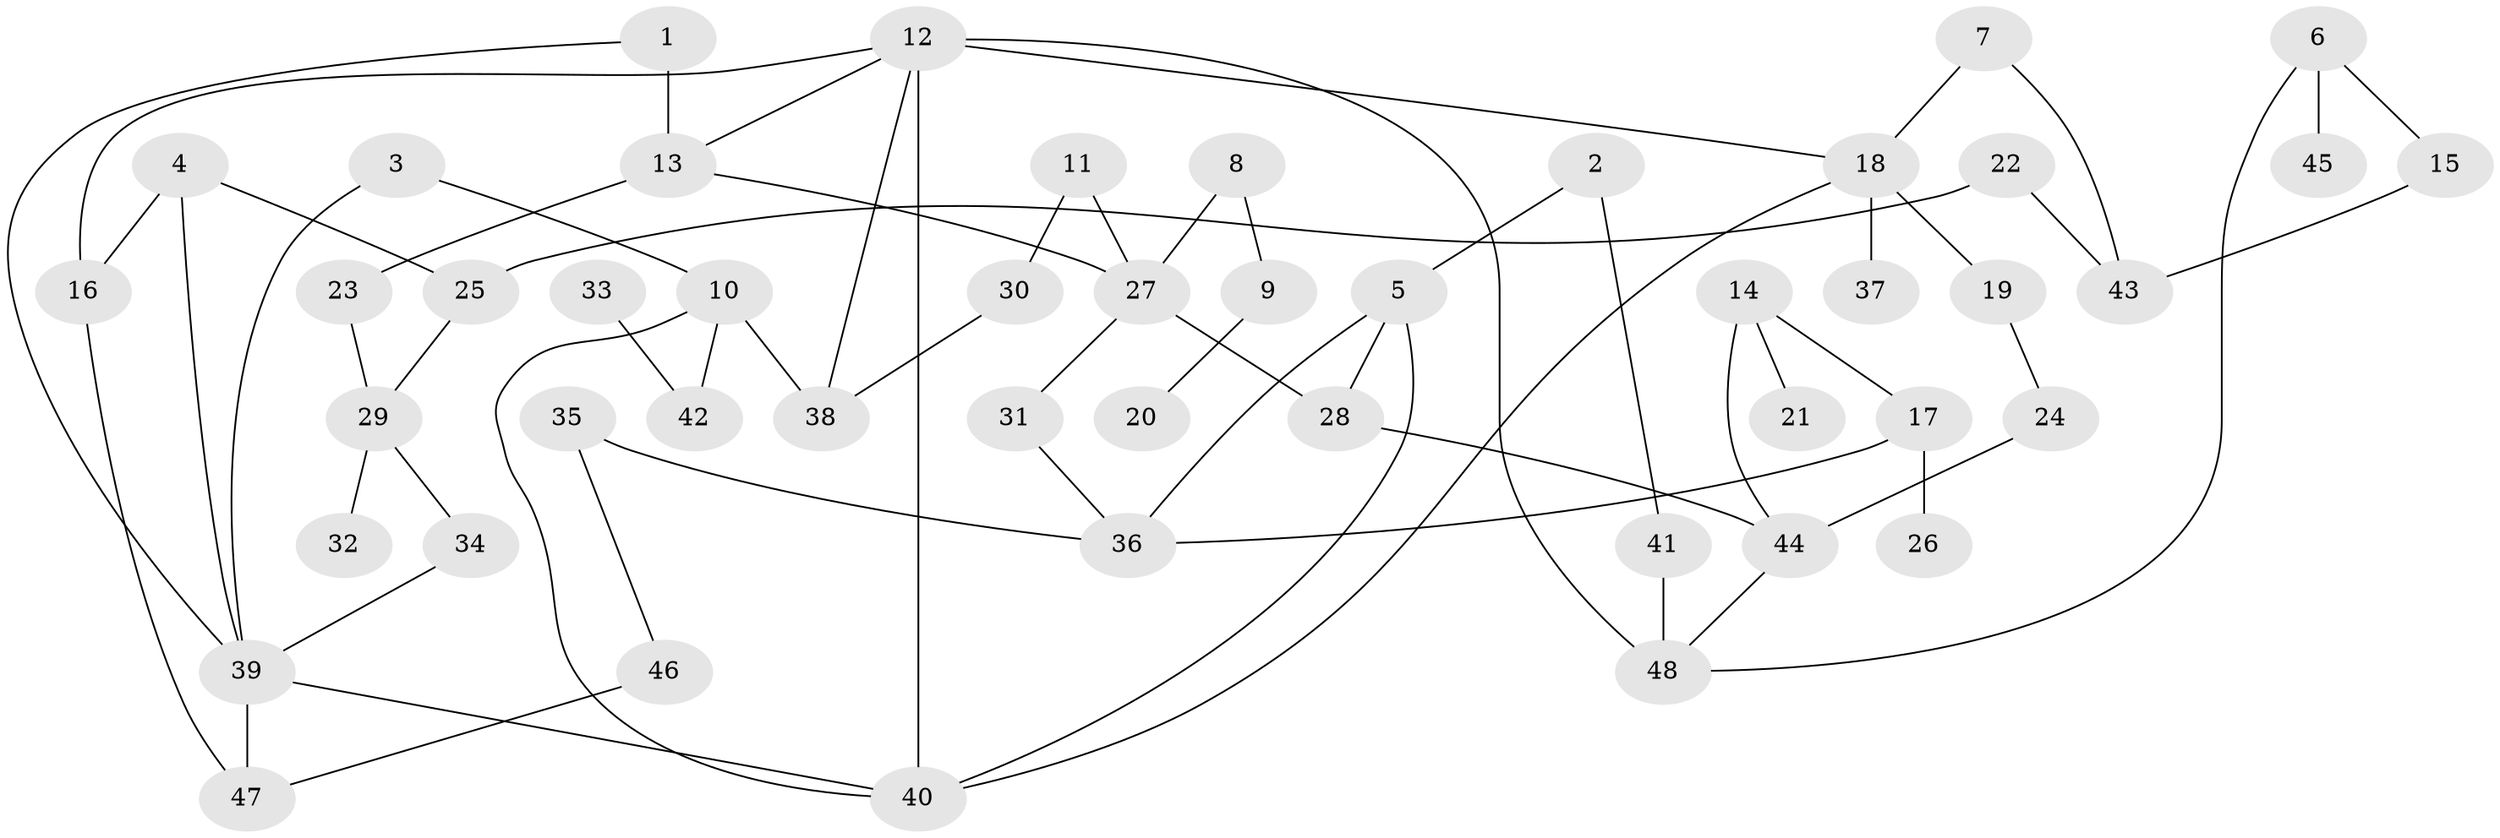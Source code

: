 // original degree distribution, {7: 0.010526315789473684, 3: 0.18947368421052632, 6: 0.031578947368421054, 5: 0.07368421052631578, 2: 0.3368421052631579, 4: 0.06315789473684211, 1: 0.29473684210526313}
// Generated by graph-tools (version 1.1) at 2025/36/03/04/25 23:36:06]
// undirected, 48 vertices, 65 edges
graph export_dot {
  node [color=gray90,style=filled];
  1;
  2;
  3;
  4;
  5;
  6;
  7;
  8;
  9;
  10;
  11;
  12;
  13;
  14;
  15;
  16;
  17;
  18;
  19;
  20;
  21;
  22;
  23;
  24;
  25;
  26;
  27;
  28;
  29;
  30;
  31;
  32;
  33;
  34;
  35;
  36;
  37;
  38;
  39;
  40;
  41;
  42;
  43;
  44;
  45;
  46;
  47;
  48;
  1 -- 13 [weight=2.0];
  1 -- 39 [weight=1.0];
  2 -- 5 [weight=1.0];
  2 -- 41 [weight=1.0];
  3 -- 10 [weight=1.0];
  3 -- 39 [weight=1.0];
  4 -- 16 [weight=1.0];
  4 -- 25 [weight=1.0];
  4 -- 39 [weight=1.0];
  5 -- 28 [weight=1.0];
  5 -- 36 [weight=1.0];
  5 -- 40 [weight=1.0];
  6 -- 15 [weight=1.0];
  6 -- 45 [weight=1.0];
  6 -- 48 [weight=1.0];
  7 -- 18 [weight=1.0];
  7 -- 43 [weight=1.0];
  8 -- 9 [weight=1.0];
  8 -- 27 [weight=1.0];
  9 -- 20 [weight=1.0];
  10 -- 38 [weight=1.0];
  10 -- 40 [weight=1.0];
  10 -- 42 [weight=1.0];
  11 -- 27 [weight=1.0];
  11 -- 30 [weight=1.0];
  12 -- 13 [weight=1.0];
  12 -- 16 [weight=1.0];
  12 -- 18 [weight=1.0];
  12 -- 38 [weight=1.0];
  12 -- 40 [weight=1.0];
  12 -- 48 [weight=2.0];
  13 -- 23 [weight=1.0];
  13 -- 27 [weight=1.0];
  14 -- 17 [weight=1.0];
  14 -- 21 [weight=1.0];
  14 -- 44 [weight=1.0];
  15 -- 43 [weight=1.0];
  16 -- 47 [weight=1.0];
  17 -- 26 [weight=1.0];
  17 -- 36 [weight=1.0];
  18 -- 19 [weight=1.0];
  18 -- 37 [weight=1.0];
  18 -- 40 [weight=1.0];
  19 -- 24 [weight=1.0];
  22 -- 25 [weight=1.0];
  22 -- 43 [weight=1.0];
  23 -- 29 [weight=1.0];
  24 -- 44 [weight=1.0];
  25 -- 29 [weight=2.0];
  27 -- 28 [weight=1.0];
  27 -- 31 [weight=1.0];
  28 -- 44 [weight=1.0];
  29 -- 32 [weight=1.0];
  29 -- 34 [weight=1.0];
  30 -- 38 [weight=1.0];
  31 -- 36 [weight=1.0];
  33 -- 42 [weight=1.0];
  34 -- 39 [weight=1.0];
  35 -- 36 [weight=1.0];
  35 -- 46 [weight=1.0];
  39 -- 40 [weight=1.0];
  39 -- 47 [weight=1.0];
  41 -- 48 [weight=1.0];
  44 -- 48 [weight=1.0];
  46 -- 47 [weight=1.0];
}
